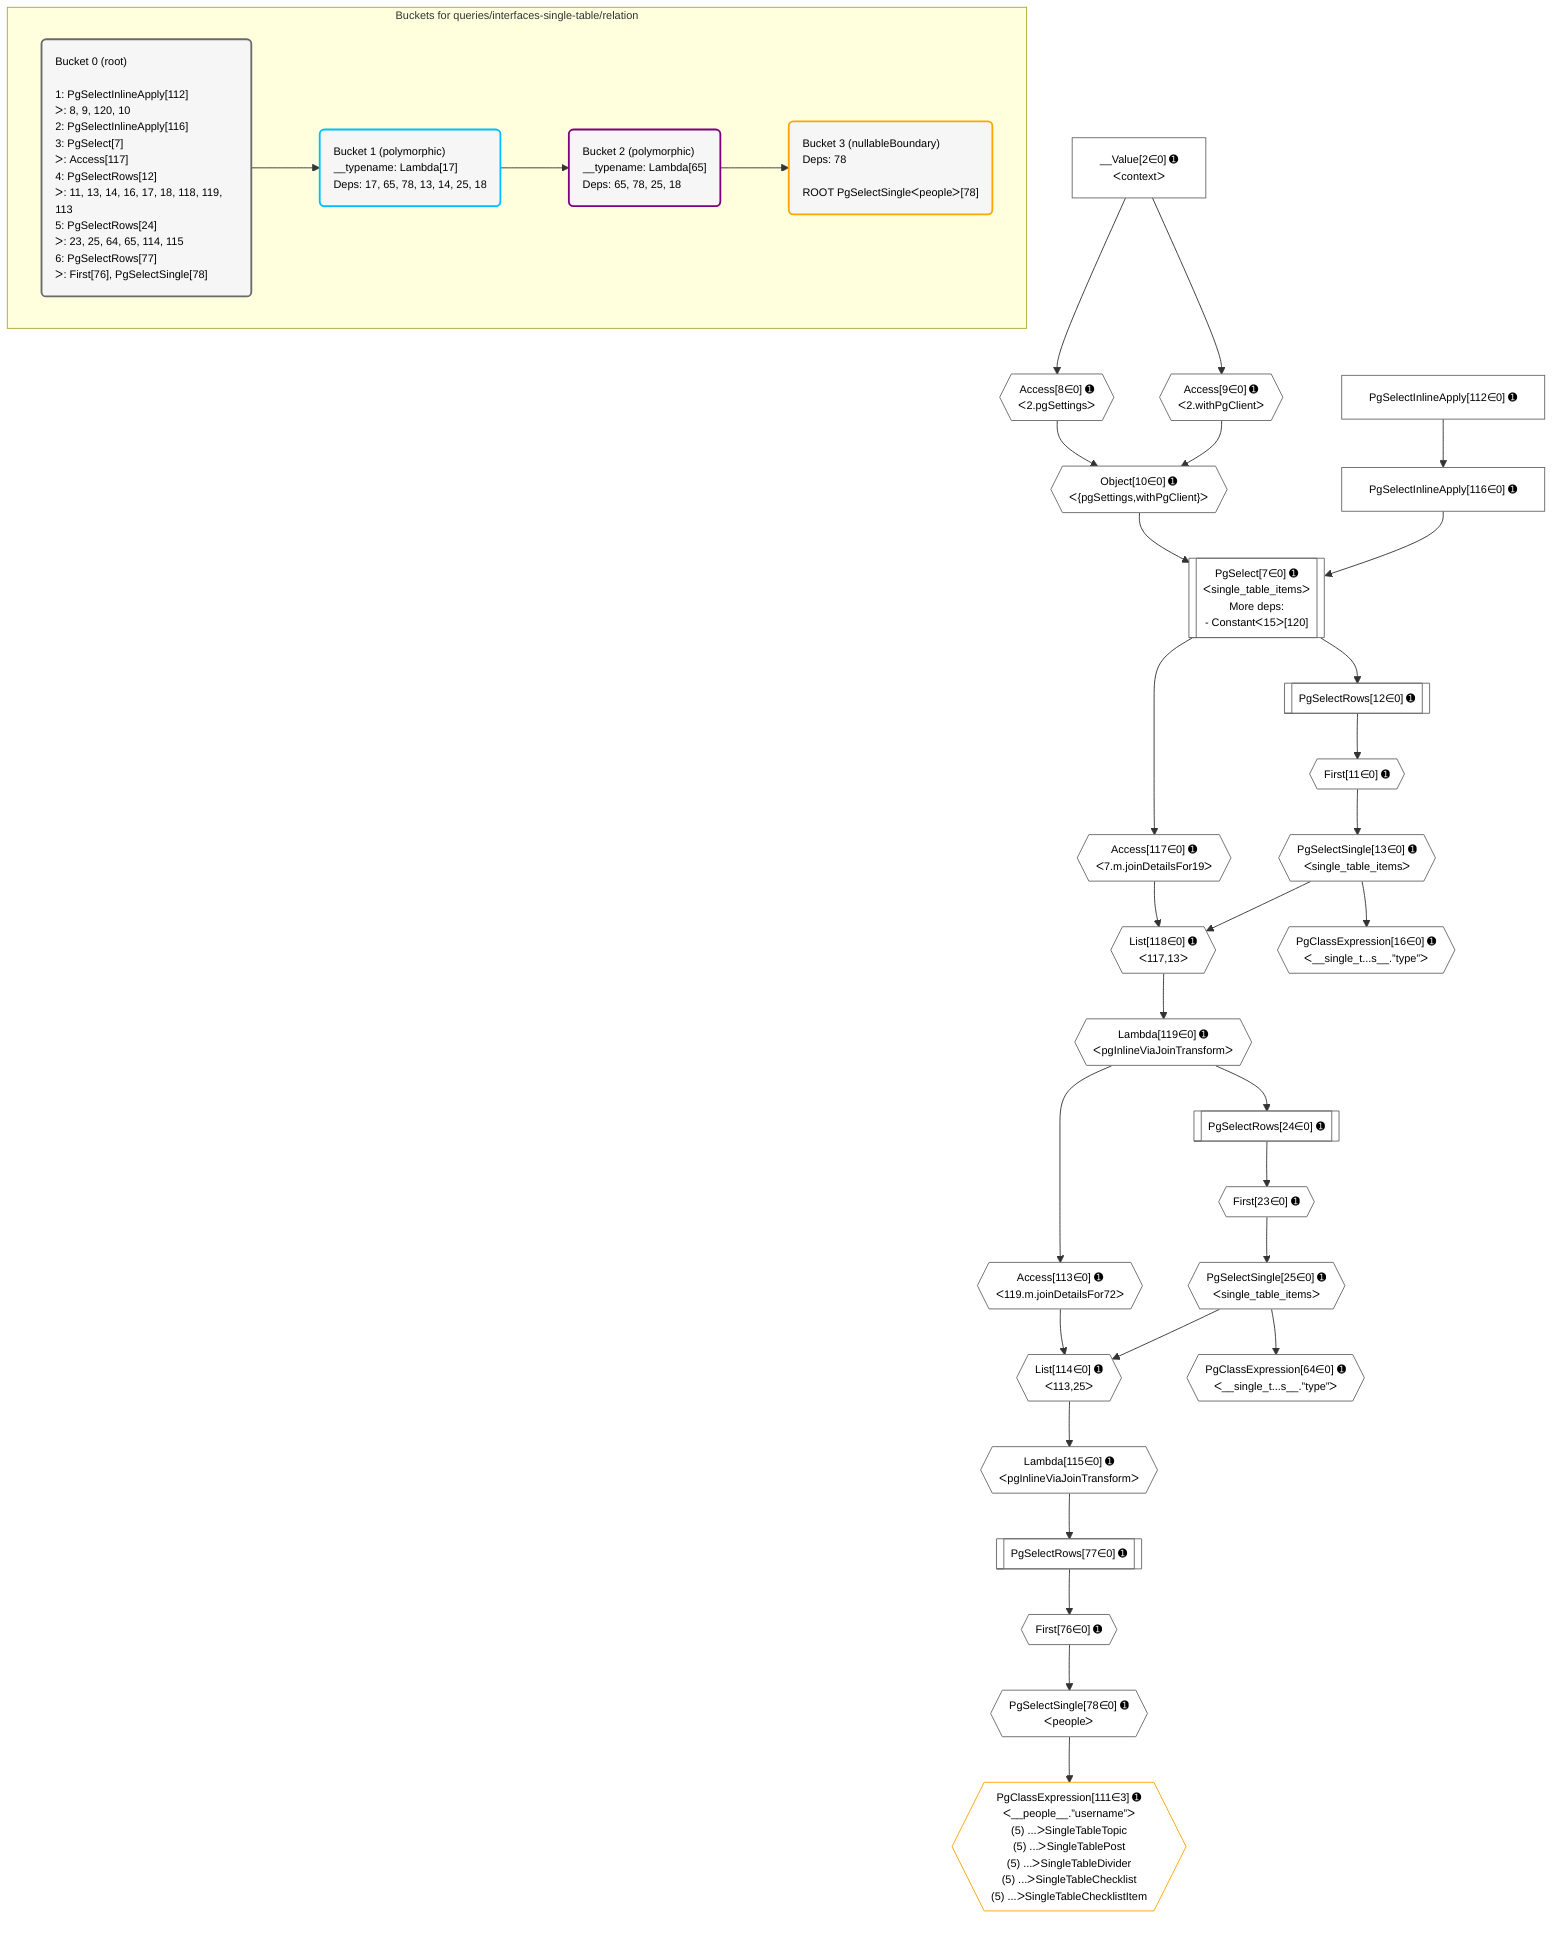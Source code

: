 %%{init: {'themeVariables': { 'fontSize': '12px'}}}%%
graph TD
    classDef path fill:#eee,stroke:#000,color:#000
    classDef plan fill:#fff,stroke-width:1px,color:#000
    classDef itemplan fill:#fff,stroke-width:2px,color:#000
    classDef unbatchedplan fill:#dff,stroke-width:1px,color:#000
    classDef sideeffectplan fill:#fcc,stroke-width:2px,color:#000
    classDef bucket fill:#f6f6f6,color:#000,stroke-width:2px,text-align:left

    subgraph "Buckets for queries/interfaces-single-table/relation"
    Bucket0("Bucket 0 (root)<br /><br />1: PgSelectInlineApply[112]<br />ᐳ: 8, 9, 120, 10<br />2: PgSelectInlineApply[116]<br />3: PgSelect[7]<br />ᐳ: Access[117]<br />4: PgSelectRows[12]<br />ᐳ: 11, 13, 14, 16, 17, 18, 118, 119, 113<br />5: PgSelectRows[24]<br />ᐳ: 23, 25, 64, 65, 114, 115<br />6: PgSelectRows[77]<br />ᐳ: First[76], PgSelectSingle[78]"):::bucket
    Bucket1("Bucket 1 (polymorphic)<br />__typename: Lambda[17]<br />Deps: 17, 65, 78, 13, 14, 25, 18"):::bucket
    Bucket2("Bucket 2 (polymorphic)<br />__typename: Lambda[65]<br />Deps: 65, 78, 25, 18"):::bucket
    Bucket3("Bucket 3 (nullableBoundary)<br />Deps: 78<br /><br />ROOT PgSelectSingleᐸpeopleᐳ[78]"):::bucket
    end
    Bucket0 --> Bucket1
    Bucket1 --> Bucket2
    Bucket2 --> Bucket3

    %% plan dependencies
    PgSelect7[["PgSelect[7∈0] ➊<br />ᐸsingle_table_itemsᐳ<br />More deps:<br />- Constantᐸ15ᐳ[120]"]]:::plan
    Object10{{"Object[10∈0] ➊<br />ᐸ{pgSettings,withPgClient}ᐳ"}}:::plan
    PgSelectInlineApply116["PgSelectInlineApply[116∈0] ➊"]:::plan
    Object10 & PgSelectInlineApply116 --> PgSelect7
    Access8{{"Access[8∈0] ➊<br />ᐸ2.pgSettingsᐳ"}}:::plan
    Access9{{"Access[9∈0] ➊<br />ᐸ2.withPgClientᐳ"}}:::plan
    Access8 & Access9 --> Object10
    List114{{"List[114∈0] ➊<br />ᐸ113,25ᐳ"}}:::plan
    Access113{{"Access[113∈0] ➊<br />ᐸ119.m.joinDetailsFor72ᐳ"}}:::plan
    PgSelectSingle25{{"PgSelectSingle[25∈0] ➊<br />ᐸsingle_table_itemsᐳ"}}:::plan
    Access113 & PgSelectSingle25 --> List114
    List118{{"List[118∈0] ➊<br />ᐸ117,13ᐳ"}}:::plan
    Access117{{"Access[117∈0] ➊<br />ᐸ7.m.joinDetailsFor19ᐳ"}}:::plan
    PgSelectSingle13{{"PgSelectSingle[13∈0] ➊<br />ᐸsingle_table_itemsᐳ"}}:::plan
    Access117 & PgSelectSingle13 --> List118
    __Value2["__Value[2∈0] ➊<br />ᐸcontextᐳ"]:::plan
    __Value2 --> Access8
    __Value2 --> Access9
    First11{{"First[11∈0] ➊"}}:::plan
    PgSelectRows12[["PgSelectRows[12∈0] ➊"]]:::plan
    PgSelectRows12 --> First11
    PgSelect7 --> PgSelectRows12
    First11 --> PgSelectSingle13
    PgClassExpression16{{"PgClassExpression[16∈0] ➊<br />ᐸ__single_t...s__.”type”ᐳ"}}:::plan
    PgSelectSingle13 --> PgClassExpression16
    First23{{"First[23∈0] ➊"}}:::plan
    PgSelectRows24[["PgSelectRows[24∈0] ➊"]]:::plan
    PgSelectRows24 --> First23
    Lambda119{{"Lambda[119∈0] ➊<br />ᐸpgInlineViaJoinTransformᐳ"}}:::plan
    Lambda119 --> PgSelectRows24
    First23 --> PgSelectSingle25
    PgClassExpression64{{"PgClassExpression[64∈0] ➊<br />ᐸ__single_t...s__.”type”ᐳ"}}:::plan
    PgSelectSingle25 --> PgClassExpression64
    First76{{"First[76∈0] ➊"}}:::plan
    PgSelectRows77[["PgSelectRows[77∈0] ➊"]]:::plan
    PgSelectRows77 --> First76
    Lambda115{{"Lambda[115∈0] ➊<br />ᐸpgInlineViaJoinTransformᐳ"}}:::plan
    Lambda115 --> PgSelectRows77
    PgSelectSingle78{{"PgSelectSingle[78∈0] ➊<br />ᐸpeopleᐳ"}}:::plan
    First76 --> PgSelectSingle78
    Lambda119 --> Access113
    List114 --> Lambda115
    PgSelectInlineApply112["PgSelectInlineApply[112∈0] ➊"]:::plan
    PgSelectInlineApply112 --> PgSelectInlineApply116
    PgSelect7 --> Access117
    List118 --> Lambda119
    PgClassExpression111{{"PgClassExpression[111∈3] ➊<br />ᐸ__people__.”username”ᐳ<br />(5) ...ᐳSingleTableTopic<br />(5) ...ᐳSingleTablePost<br />(5) ...ᐳSingleTableDivider<br />(5) ...ᐳSingleTableChecklist<br />(5) ...ᐳSingleTableChecklistItem"}}:::plan
    PgSelectSingle78 --> PgClassExpression111

    %% define steps
    classDef bucket0 stroke:#696969
    class Bucket0,__Value2,PgSelect7,Access8,Access9,Object10,First11,PgSelectRows12,PgSelectSingle13,PgClassExpression16,First23,PgSelectRows24,PgSelectSingle25,PgClassExpression64,First76,PgSelectRows77,PgSelectSingle78,PgSelectInlineApply112,Access113,List114,Lambda115,PgSelectInlineApply116,Access117,List118,Lambda119 bucket0
    classDef bucket1 stroke:#00bfff
    class Bucket1 bucket1
    classDef bucket2 stroke:#7f007f
    class Bucket2 bucket2
    classDef bucket3 stroke:#ffa500
    class Bucket3,PgClassExpression111 bucket3